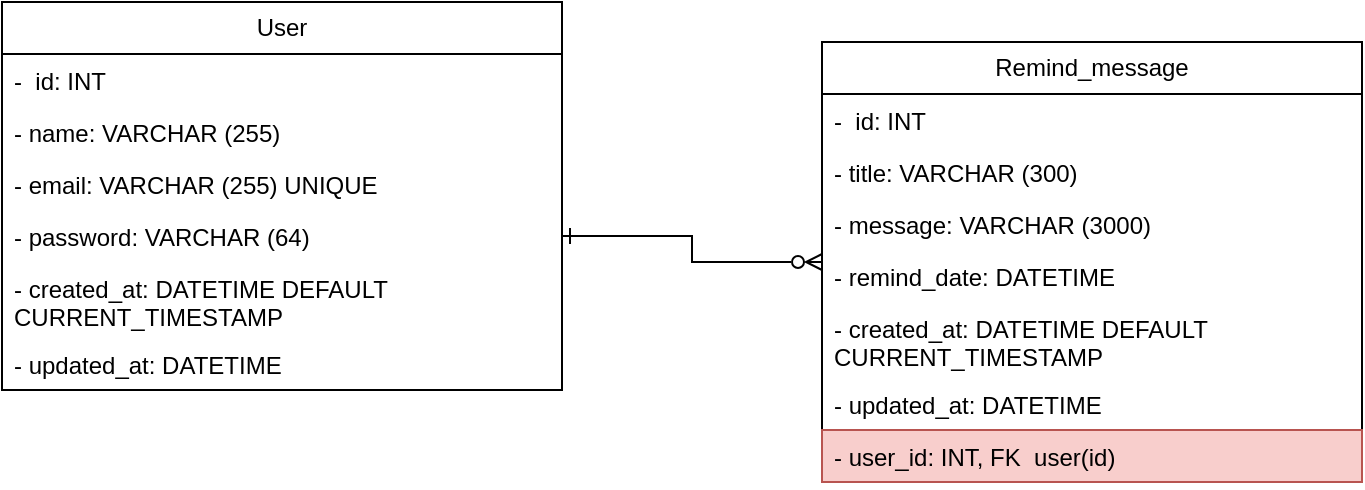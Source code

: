 <mxfile version="24.0.1" type="device">
  <diagram name="Página-1" id="baH2KZsxbRV9Vu_qMvcy">
    <mxGraphModel dx="1376" dy="769" grid="1" gridSize="10" guides="1" tooltips="1" connect="1" arrows="1" fold="1" page="1" pageScale="1" pageWidth="827" pageHeight="1169" math="0" shadow="0">
      <root>
        <mxCell id="0" />
        <mxCell id="1" parent="0" />
        <mxCell id="ztjDNyiU48eFNA6j2-vA-2" value="User" style="swimlane;fontStyle=0;childLayout=stackLayout;horizontal=1;startSize=26;fillColor=none;horizontalStack=0;resizeParent=1;resizeParentMax=0;resizeLast=0;collapsible=1;marginBottom=0;whiteSpace=wrap;html=1;" parent="1" vertex="1">
          <mxGeometry x="270" y="140" width="280" height="194" as="geometry" />
        </mxCell>
        <mxCell id="ztjDNyiU48eFNA6j2-vA-3" value="-&amp;nbsp; id: INT" style="text;align=left;verticalAlign=top;spacingLeft=4;spacingRight=4;overflow=hidden;rotatable=0;points=[[0,0.5],[1,0.5]];portConstraint=eastwest;whiteSpace=wrap;html=1;" parent="ztjDNyiU48eFNA6j2-vA-2" vertex="1">
          <mxGeometry y="26" width="280" height="26" as="geometry" />
        </mxCell>
        <mxCell id="ztjDNyiU48eFNA6j2-vA-4" value="- name: VARCHAR (255)" style="text;align=left;verticalAlign=top;spacingLeft=4;spacingRight=4;overflow=hidden;rotatable=0;points=[[0,0.5],[1,0.5]];portConstraint=eastwest;whiteSpace=wrap;html=1;" parent="ztjDNyiU48eFNA6j2-vA-2" vertex="1">
          <mxGeometry y="52" width="280" height="26" as="geometry" />
        </mxCell>
        <mxCell id="ztjDNyiU48eFNA6j2-vA-6" value="- email: VARCHAR (255) UNIQUE" style="text;align=left;verticalAlign=top;spacingLeft=4;spacingRight=4;overflow=hidden;rotatable=0;points=[[0,0.5],[1,0.5]];portConstraint=eastwest;whiteSpace=wrap;html=1;" parent="ztjDNyiU48eFNA6j2-vA-2" vertex="1">
          <mxGeometry y="78" width="280" height="26" as="geometry" />
        </mxCell>
        <mxCell id="ztjDNyiU48eFNA6j2-vA-8" value="- password: VARCHAR (64)" style="text;align=left;verticalAlign=top;spacingLeft=4;spacingRight=4;overflow=hidden;rotatable=0;points=[[0,0.5],[1,0.5]];portConstraint=eastwest;whiteSpace=wrap;html=1;" parent="ztjDNyiU48eFNA6j2-vA-2" vertex="1">
          <mxGeometry y="104" width="280" height="26" as="geometry" />
        </mxCell>
        <mxCell id="ztjDNyiU48eFNA6j2-vA-9" value="- created_at: DATETIME DEFAULT CURRENT_TIMESTAMP" style="text;align=left;verticalAlign=top;spacingLeft=4;spacingRight=4;overflow=hidden;rotatable=0;points=[[0,0.5],[1,0.5]];portConstraint=eastwest;whiteSpace=wrap;html=1;" parent="ztjDNyiU48eFNA6j2-vA-2" vertex="1">
          <mxGeometry y="130" width="280" height="38" as="geometry" />
        </mxCell>
        <mxCell id="ztjDNyiU48eFNA6j2-vA-10" value="- updated_at: DATETIME" style="text;align=left;verticalAlign=top;spacingLeft=4;spacingRight=4;overflow=hidden;rotatable=0;points=[[0,0.5],[1,0.5]];portConstraint=eastwest;whiteSpace=wrap;html=1;" parent="ztjDNyiU48eFNA6j2-vA-2" vertex="1">
          <mxGeometry y="168" width="280" height="26" as="geometry" />
        </mxCell>
        <mxCell id="ztjDNyiU48eFNA6j2-vA-30" style="edgeStyle=orthogonalEdgeStyle;rounded=0;orthogonalLoop=1;jettySize=auto;html=1;entryX=1;entryY=0.5;entryDx=0;entryDy=0;startArrow=ERzeroToMany;startFill=0;endArrow=ERone;endFill=0;" parent="1" source="ztjDNyiU48eFNA6j2-vA-21" target="ztjDNyiU48eFNA6j2-vA-8" edge="1">
          <mxGeometry relative="1" as="geometry" />
        </mxCell>
        <mxCell id="ztjDNyiU48eFNA6j2-vA-21" value="Remind_message" style="swimlane;fontStyle=0;childLayout=stackLayout;horizontal=1;startSize=26;fillColor=none;horizontalStack=0;resizeParent=1;resizeParentMax=0;resizeLast=0;collapsible=1;marginBottom=0;whiteSpace=wrap;html=1;" parent="1" vertex="1">
          <mxGeometry x="680" y="160" width="270" height="220" as="geometry" />
        </mxCell>
        <mxCell id="ztjDNyiU48eFNA6j2-vA-22" value="-&amp;nbsp; id: INT" style="text;align=left;verticalAlign=top;spacingLeft=4;spacingRight=4;overflow=hidden;rotatable=0;points=[[0,0.5],[1,0.5]];portConstraint=eastwest;whiteSpace=wrap;html=1;" parent="ztjDNyiU48eFNA6j2-vA-21" vertex="1">
          <mxGeometry y="26" width="270" height="26" as="geometry" />
        </mxCell>
        <mxCell id="ztjDNyiU48eFNA6j2-vA-24" value="- title: VARCHAR (300)" style="text;align=left;verticalAlign=top;spacingLeft=4;spacingRight=4;overflow=hidden;rotatable=0;points=[[0,0.5],[1,0.5]];portConstraint=eastwest;whiteSpace=wrap;html=1;" parent="ztjDNyiU48eFNA6j2-vA-21" vertex="1">
          <mxGeometry y="52" width="270" height="26" as="geometry" />
        </mxCell>
        <mxCell id="ztjDNyiU48eFNA6j2-vA-25" value="- message: VARCHAR (3000)" style="text;align=left;verticalAlign=top;spacingLeft=4;spacingRight=4;overflow=hidden;rotatable=0;points=[[0,0.5],[1,0.5]];portConstraint=eastwest;whiteSpace=wrap;html=1;" parent="ztjDNyiU48eFNA6j2-vA-21" vertex="1">
          <mxGeometry y="78" width="270" height="26" as="geometry" />
        </mxCell>
        <mxCell id="ztjDNyiU48eFNA6j2-vA-29" value="- remind_date: DATETIME" style="text;align=left;verticalAlign=top;spacingLeft=4;spacingRight=4;overflow=hidden;rotatable=0;points=[[0,0.5],[1,0.5]];portConstraint=eastwest;whiteSpace=wrap;html=1;" parent="ztjDNyiU48eFNA6j2-vA-21" vertex="1">
          <mxGeometry y="104" width="270" height="26" as="geometry" />
        </mxCell>
        <mxCell id="ztjDNyiU48eFNA6j2-vA-26" value="- created_at: DATETIME DEFAULT CURRENT_TIMESTAMP" style="text;align=left;verticalAlign=top;spacingLeft=4;spacingRight=4;overflow=hidden;rotatable=0;points=[[0,0.5],[1,0.5]];portConstraint=eastwest;whiteSpace=wrap;html=1;" parent="ztjDNyiU48eFNA6j2-vA-21" vertex="1">
          <mxGeometry y="130" width="270" height="38" as="geometry" />
        </mxCell>
        <mxCell id="ztjDNyiU48eFNA6j2-vA-27" value="- updated_at: DATETIME" style="text;align=left;verticalAlign=top;spacingLeft=4;spacingRight=4;overflow=hidden;rotatable=0;points=[[0,0.5],[1,0.5]];portConstraint=eastwest;whiteSpace=wrap;html=1;" parent="ztjDNyiU48eFNA6j2-vA-21" vertex="1">
          <mxGeometry y="168" width="270" height="26" as="geometry" />
        </mxCell>
        <mxCell id="ztjDNyiU48eFNA6j2-vA-12" value="- user_id&lt;span style=&quot;background-color: initial;&quot;&gt;: INT, FK&amp;nbsp; user(id)&lt;/span&gt;" style="text;strokeColor=#b85450;fillColor=#f8cecc;align=left;verticalAlign=top;spacingLeft=4;spacingRight=4;overflow=hidden;rotatable=0;points=[[0,0.5],[1,0.5]];portConstraint=eastwest;whiteSpace=wrap;html=1;" parent="ztjDNyiU48eFNA6j2-vA-21" vertex="1">
          <mxGeometry y="194" width="270" height="26" as="geometry" />
        </mxCell>
      </root>
    </mxGraphModel>
  </diagram>
</mxfile>
